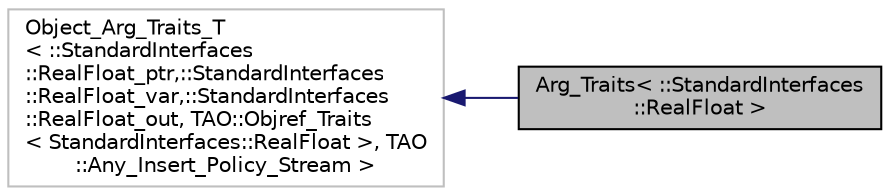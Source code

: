 digraph "Arg_Traits&lt; ::StandardInterfaces::RealFloat &gt;"
{
 // INTERACTIVE_SVG=YES
  edge [fontname="Helvetica",fontsize="10",labelfontname="Helvetica",labelfontsize="10"];
  node [fontname="Helvetica",fontsize="10",shape=record];
  rankdir="LR";
  Node1 [label="Arg_Traits\< ::StandardInterfaces\l::RealFloat \>",height=0.2,width=0.4,color="black", fillcolor="grey75", style="filled", fontcolor="black"];
  Node2 -> Node1 [dir="back",color="midnightblue",fontsize="10",style="solid",fontname="Helvetica"];
  Node2 [label="Object_Arg_Traits_T\l\< ::StandardInterfaces\l::RealFloat_ptr,::StandardInterfaces\l::RealFloat_var,::StandardInterfaces\l::RealFloat_out, TAO::Objref_Traits\l\< StandardInterfaces::RealFloat \>, TAO\l::Any_Insert_Policy_Stream \>",height=0.2,width=0.4,color="grey75", fillcolor="white", style="filled"];
}
